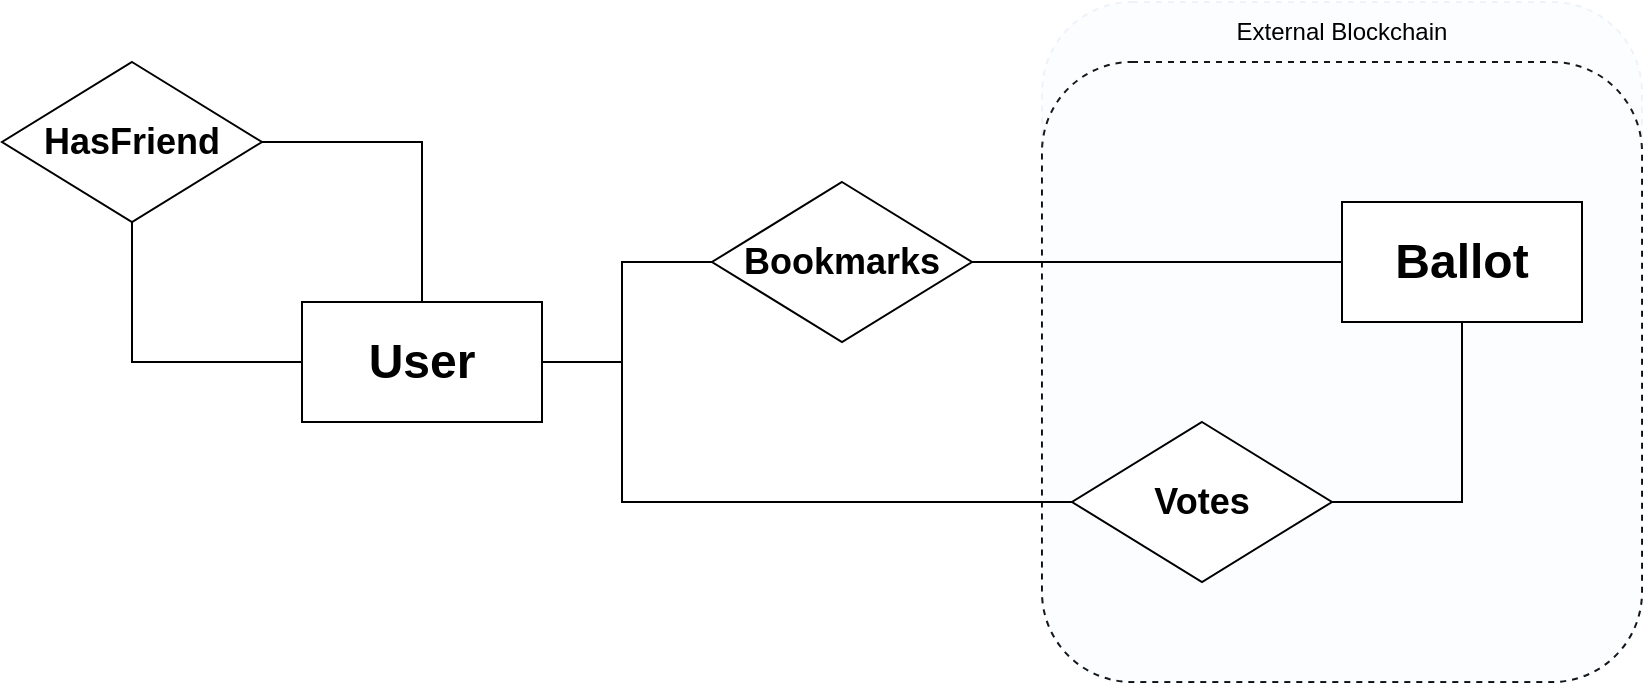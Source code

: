 <mxfile version="24.8.0">
  <diagram id="C5RBs43oDa-KdzZeNtuy" name="Page-1">
    <mxGraphModel dx="988" dy="523" grid="1" gridSize="10" guides="1" tooltips="1" connect="1" arrows="1" fold="1" page="1" pageScale="1" pageWidth="1169" pageHeight="827" background="none" math="0" shadow="0">
      <root>
        <mxCell id="WIyWlLk6GJQsqaUBKTNV-0" />
        <mxCell id="WIyWlLk6GJQsqaUBKTNV-1" parent="WIyWlLk6GJQsqaUBKTNV-0" />
        <mxCell id="-juCCkI3BETqWmQa8ZOs-2" value="" style="rounded=1;whiteSpace=wrap;html=1;fillColor=none;dashed=1;strokeColor=#000000;strokeWidth=1;" vertex="1" parent="WIyWlLk6GJQsqaUBKTNV-1">
          <mxGeometry x="570" y="120" width="300" height="310" as="geometry" />
        </mxCell>
        <mxCell id="-juCCkI3BETqWmQa8ZOs-3" value="" style="rounded=1;whiteSpace=wrap;html=1;fillColor=#dae8fc;dashed=1;strokeColor=#6c8ebf;strokeWidth=1;opacity=10;" vertex="1" parent="WIyWlLk6GJQsqaUBKTNV-1">
          <mxGeometry x="570" y="90" width="300" height="340" as="geometry" />
        </mxCell>
        <mxCell id="oWrksHA9kAaMl-3i4OzC-5" style="edgeStyle=orthogonalEdgeStyle;rounded=0;orthogonalLoop=1;jettySize=auto;html=1;endArrow=none;endFill=0;" parent="WIyWlLk6GJQsqaUBKTNV-1" source="oWrksHA9kAaMl-3i4OzC-4" target="oWrksHA9kAaMl-3i4OzC-6" edge="1">
          <mxGeometry relative="1" as="geometry">
            <mxPoint x="120" y="190" as="targetPoint" />
          </mxGeometry>
        </mxCell>
        <mxCell id="oWrksHA9kAaMl-3i4OzC-11" value="" style="edgeStyle=orthogonalEdgeStyle;rounded=0;orthogonalLoop=1;jettySize=auto;html=1;endArrow=none;endFill=0;" parent="WIyWlLk6GJQsqaUBKTNV-1" source="oWrksHA9kAaMl-3i4OzC-4" target="oWrksHA9kAaMl-3i4OzC-10" edge="1">
          <mxGeometry relative="1" as="geometry">
            <Array as="points">
              <mxPoint x="360" y="270" />
              <mxPoint x="360" y="340" />
            </Array>
          </mxGeometry>
        </mxCell>
        <mxCell id="oWrksHA9kAaMl-3i4OzC-22" style="edgeStyle=orthogonalEdgeStyle;rounded=0;orthogonalLoop=1;jettySize=auto;html=1;entryX=0;entryY=0.5;entryDx=0;entryDy=0;endArrow=none;endFill=0;" parent="WIyWlLk6GJQsqaUBKTNV-1" source="oWrksHA9kAaMl-3i4OzC-4" target="oWrksHA9kAaMl-3i4OzC-21" edge="1">
          <mxGeometry relative="1" as="geometry">
            <Array as="points">
              <mxPoint x="360" y="270" />
              <mxPoint x="360" y="220" />
            </Array>
          </mxGeometry>
        </mxCell>
        <mxCell id="oWrksHA9kAaMl-3i4OzC-4" value="&lt;h1&gt;User&lt;/h1&gt;" style="rounded=0;whiteSpace=wrap;html=1;" parent="WIyWlLk6GJQsqaUBKTNV-1" vertex="1">
          <mxGeometry x="200" y="240" width="120" height="60" as="geometry" />
        </mxCell>
        <mxCell id="oWrksHA9kAaMl-3i4OzC-7" style="edgeStyle=orthogonalEdgeStyle;rounded=0;orthogonalLoop=1;jettySize=auto;html=1;endArrow=none;endFill=0;" parent="WIyWlLk6GJQsqaUBKTNV-1" source="oWrksHA9kAaMl-3i4OzC-6" target="oWrksHA9kAaMl-3i4OzC-4" edge="1">
          <mxGeometry relative="1" as="geometry" />
        </mxCell>
        <mxCell id="oWrksHA9kAaMl-3i4OzC-6" value="&lt;h2&gt;HasFriend&lt;/h2&gt;" style="rhombus;whiteSpace=wrap;html=1;" parent="WIyWlLk6GJQsqaUBKTNV-1" vertex="1">
          <mxGeometry x="50" y="120" width="130" height="80" as="geometry" />
        </mxCell>
        <mxCell id="oWrksHA9kAaMl-3i4OzC-13" value="" style="edgeStyle=orthogonalEdgeStyle;rounded=0;orthogonalLoop=1;jettySize=auto;html=1;endArrow=none;endFill=0;" parent="WIyWlLk6GJQsqaUBKTNV-1" source="oWrksHA9kAaMl-3i4OzC-10" target="oWrksHA9kAaMl-3i4OzC-12" edge="1">
          <mxGeometry relative="1" as="geometry" />
        </mxCell>
        <mxCell id="oWrksHA9kAaMl-3i4OzC-10" value="&lt;h2&gt;Votes&lt;/h2&gt;" style="rhombus;whiteSpace=wrap;html=1;rounded=0;" parent="WIyWlLk6GJQsqaUBKTNV-1" vertex="1">
          <mxGeometry x="585" y="300" width="130" height="80" as="geometry" />
        </mxCell>
        <mxCell id="oWrksHA9kAaMl-3i4OzC-12" value="&lt;h1&gt;Ballot&lt;/h1&gt;" style="whiteSpace=wrap;html=1;rounded=0;" parent="WIyWlLk6GJQsqaUBKTNV-1" vertex="1">
          <mxGeometry x="720" y="190" width="120" height="60" as="geometry" />
        </mxCell>
        <mxCell id="oWrksHA9kAaMl-3i4OzC-23" style="edgeStyle=orthogonalEdgeStyle;rounded=0;orthogonalLoop=1;jettySize=auto;html=1;entryX=0;entryY=0.5;entryDx=0;entryDy=0;endArrow=none;endFill=0;" parent="WIyWlLk6GJQsqaUBKTNV-1" source="oWrksHA9kAaMl-3i4OzC-21" target="oWrksHA9kAaMl-3i4OzC-12" edge="1">
          <mxGeometry relative="1" as="geometry" />
        </mxCell>
        <mxCell id="oWrksHA9kAaMl-3i4OzC-21" value="&lt;h2&gt;Bookmarks&lt;/h2&gt;" style="rhombus;whiteSpace=wrap;html=1;rounded=0;" parent="WIyWlLk6GJQsqaUBKTNV-1" vertex="1">
          <mxGeometry x="405" y="180" width="130" height="80" as="geometry" />
        </mxCell>
        <mxCell id="-juCCkI3BETqWmQa8ZOs-4" value="External Blockchain" style="text;html=1;align=center;verticalAlign=middle;whiteSpace=wrap;rounded=0;" vertex="1" parent="WIyWlLk6GJQsqaUBKTNV-1">
          <mxGeometry x="650" y="90" width="140" height="30" as="geometry" />
        </mxCell>
      </root>
    </mxGraphModel>
  </diagram>
</mxfile>
